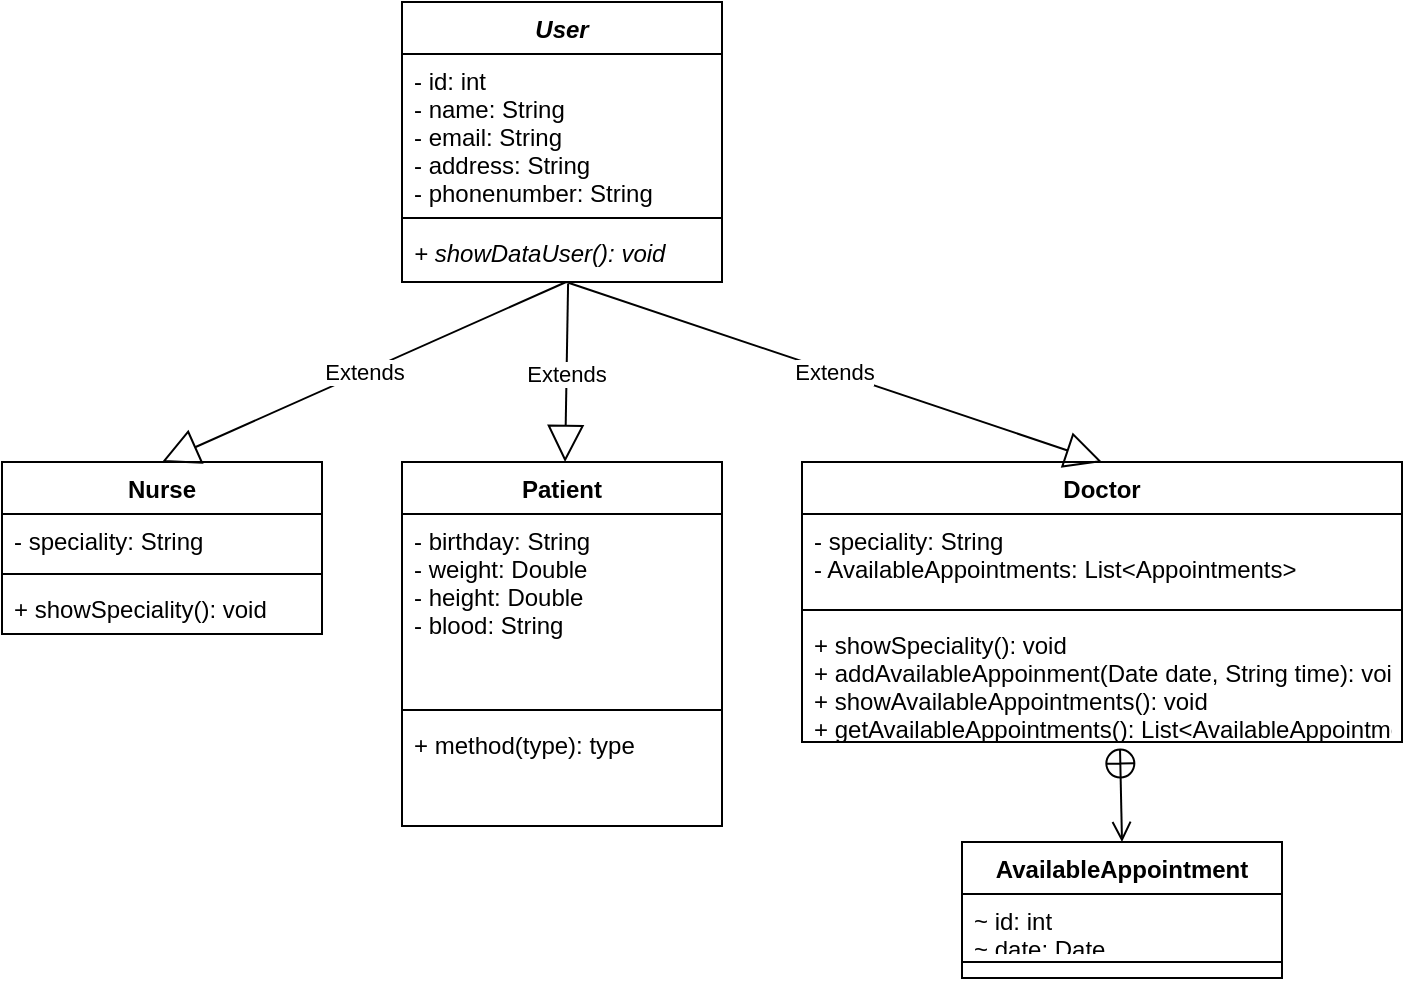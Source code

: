 <mxfile version="14.9.8" type="github">
  <diagram id="C5RBs43oDa-KdzZeNtuy" name="Page-1">
    <mxGraphModel dx="1673" dy="896" grid="1" gridSize="10" guides="1" tooltips="1" connect="1" arrows="1" fold="1" page="1" pageScale="1" pageWidth="690" pageHeight="980" math="0" shadow="0">
      <root>
        <mxCell id="WIyWlLk6GJQsqaUBKTNV-0" />
        <mxCell id="WIyWlLk6GJQsqaUBKTNV-1" parent="WIyWlLk6GJQsqaUBKTNV-0" />
        <mxCell id="YXC68n04Wp4YI0rS6X4y-0" value="Nurse" style="swimlane;fontStyle=1;align=center;verticalAlign=top;childLayout=stackLayout;horizontal=1;startSize=26;horizontalStack=0;resizeParent=1;resizeParentMax=0;resizeLast=0;collapsible=1;marginBottom=0;" vertex="1" parent="WIyWlLk6GJQsqaUBKTNV-1">
          <mxGeometry x="120" y="240" width="160" height="86" as="geometry" />
        </mxCell>
        <mxCell id="YXC68n04Wp4YI0rS6X4y-1" value="- speciality: String" style="text;strokeColor=none;fillColor=none;align=left;verticalAlign=top;spacingLeft=4;spacingRight=4;overflow=hidden;rotatable=0;points=[[0,0.5],[1,0.5]];portConstraint=eastwest;" vertex="1" parent="YXC68n04Wp4YI0rS6X4y-0">
          <mxGeometry y="26" width="160" height="26" as="geometry" />
        </mxCell>
        <mxCell id="YXC68n04Wp4YI0rS6X4y-2" value="" style="line;strokeWidth=1;fillColor=none;align=left;verticalAlign=middle;spacingTop=-1;spacingLeft=3;spacingRight=3;rotatable=0;labelPosition=right;points=[];portConstraint=eastwest;" vertex="1" parent="YXC68n04Wp4YI0rS6X4y-0">
          <mxGeometry y="52" width="160" height="8" as="geometry" />
        </mxCell>
        <mxCell id="YXC68n04Wp4YI0rS6X4y-3" value="+ showSpeciality(): void" style="text;strokeColor=none;fillColor=none;align=left;verticalAlign=top;spacingLeft=4;spacingRight=4;overflow=hidden;rotatable=0;points=[[0,0.5],[1,0.5]];portConstraint=eastwest;" vertex="1" parent="YXC68n04Wp4YI0rS6X4y-0">
          <mxGeometry y="60" width="160" height="26" as="geometry" />
        </mxCell>
        <mxCell id="YXC68n04Wp4YI0rS6X4y-4" value="User" style="swimlane;fontStyle=3;align=center;verticalAlign=top;childLayout=stackLayout;horizontal=1;startSize=26;horizontalStack=0;resizeParent=1;resizeParentMax=0;resizeLast=0;collapsible=1;marginBottom=0;whiteSpace=wrap;" vertex="1" parent="WIyWlLk6GJQsqaUBKTNV-1">
          <mxGeometry x="320" y="10" width="160" height="140" as="geometry" />
        </mxCell>
        <mxCell id="YXC68n04Wp4YI0rS6X4y-5" value="- id: int&#xa;- name: String&#xa;- email: String&#xa;- address: String&#xa;- phonenumber: String" style="text;strokeColor=none;fillColor=none;align=left;verticalAlign=top;spacingLeft=4;spacingRight=4;overflow=hidden;rotatable=0;points=[[0,0.5],[1,0.5]];portConstraint=eastwest;" vertex="1" parent="YXC68n04Wp4YI0rS6X4y-4">
          <mxGeometry y="26" width="160" height="78" as="geometry" />
        </mxCell>
        <mxCell id="YXC68n04Wp4YI0rS6X4y-6" value="" style="line;strokeWidth=1;fillColor=none;align=left;verticalAlign=middle;spacingTop=-1;spacingLeft=3;spacingRight=3;rotatable=0;labelPosition=right;points=[];portConstraint=eastwest;" vertex="1" parent="YXC68n04Wp4YI0rS6X4y-4">
          <mxGeometry y="104" width="160" height="8" as="geometry" />
        </mxCell>
        <mxCell id="YXC68n04Wp4YI0rS6X4y-7" value="+ showDataUser(): void" style="text;strokeColor=none;fillColor=none;align=left;verticalAlign=top;spacingLeft=4;spacingRight=4;overflow=hidden;rotatable=0;points=[[0,0.5],[1,0.5]];portConstraint=eastwest;fontStyle=2" vertex="1" parent="YXC68n04Wp4YI0rS6X4y-4">
          <mxGeometry y="112" width="160" height="28" as="geometry" />
        </mxCell>
        <mxCell id="YXC68n04Wp4YI0rS6X4y-12" value="Patient" style="swimlane;fontStyle=1;align=center;verticalAlign=top;childLayout=stackLayout;horizontal=1;startSize=26;horizontalStack=0;resizeParent=1;resizeParentMax=0;resizeLast=0;collapsible=1;marginBottom=0;" vertex="1" parent="WIyWlLk6GJQsqaUBKTNV-1">
          <mxGeometry x="320" y="240" width="160" height="182" as="geometry" />
        </mxCell>
        <mxCell id="YXC68n04Wp4YI0rS6X4y-13" value="- birthday: String&#xa;- weight: Double&#xa;- height: Double&#xa;- blood: String" style="text;strokeColor=none;fillColor=none;align=left;verticalAlign=top;spacingLeft=4;spacingRight=4;overflow=hidden;rotatable=0;points=[[0,0.5],[1,0.5]];portConstraint=eastwest;" vertex="1" parent="YXC68n04Wp4YI0rS6X4y-12">
          <mxGeometry y="26" width="160" height="94" as="geometry" />
        </mxCell>
        <mxCell id="YXC68n04Wp4YI0rS6X4y-14" value="" style="line;strokeWidth=1;fillColor=none;align=left;verticalAlign=middle;spacingTop=-1;spacingLeft=3;spacingRight=3;rotatable=0;labelPosition=right;points=[];portConstraint=eastwest;" vertex="1" parent="YXC68n04Wp4YI0rS6X4y-12">
          <mxGeometry y="120" width="160" height="8" as="geometry" />
        </mxCell>
        <mxCell id="YXC68n04Wp4YI0rS6X4y-15" value="+ method(type): type" style="text;strokeColor=none;fillColor=none;align=left;verticalAlign=top;spacingLeft=4;spacingRight=4;overflow=hidden;rotatable=0;points=[[0,0.5],[1,0.5]];portConstraint=eastwest;" vertex="1" parent="YXC68n04Wp4YI0rS6X4y-12">
          <mxGeometry y="128" width="160" height="54" as="geometry" />
        </mxCell>
        <mxCell id="YXC68n04Wp4YI0rS6X4y-16" value="Doctor&#xa;" style="swimlane;fontStyle=1;align=center;verticalAlign=top;childLayout=stackLayout;horizontal=1;startSize=26;horizontalStack=0;resizeParent=1;resizeParentMax=0;resizeLast=0;collapsible=1;marginBottom=0;" vertex="1" parent="WIyWlLk6GJQsqaUBKTNV-1">
          <mxGeometry x="520" y="240" width="300" height="140" as="geometry" />
        </mxCell>
        <mxCell id="YXC68n04Wp4YI0rS6X4y-17" value="- speciality: String&#xa;- AvailableAppointments: List&lt;Appointments&gt;&#xa;" style="text;strokeColor=none;fillColor=none;align=left;verticalAlign=top;spacingLeft=4;spacingRight=4;overflow=hidden;rotatable=0;points=[[0,0.5],[1,0.5]];portConstraint=eastwest;" vertex="1" parent="YXC68n04Wp4YI0rS6X4y-16">
          <mxGeometry y="26" width="300" height="44" as="geometry" />
        </mxCell>
        <mxCell id="YXC68n04Wp4YI0rS6X4y-18" value="" style="line;strokeWidth=1;fillColor=none;align=left;verticalAlign=middle;spacingTop=-1;spacingLeft=3;spacingRight=3;rotatable=0;labelPosition=right;points=[];portConstraint=eastwest;" vertex="1" parent="YXC68n04Wp4YI0rS6X4y-16">
          <mxGeometry y="70" width="300" height="8" as="geometry" />
        </mxCell>
        <mxCell id="YXC68n04Wp4YI0rS6X4y-19" value="+ showSpeciality(): void&#xa;+ addAvailableAppoinment(Date date, String time): void&#xa;+ showAvailableAppointments(): void&#xa;+ getAvailableAppointments(): List&lt;AvailableAppointment&gt;&#xa;" style="text;strokeColor=none;fillColor=none;align=left;verticalAlign=top;spacingLeft=4;spacingRight=4;overflow=hidden;rotatable=0;points=[[0,0.5],[1,0.5]];portConstraint=eastwest;" vertex="1" parent="YXC68n04Wp4YI0rS6X4y-16">
          <mxGeometry y="78" width="300" height="62" as="geometry" />
        </mxCell>
        <mxCell id="YXC68n04Wp4YI0rS6X4y-32" value="Extends" style="endArrow=block;endSize=16;endFill=0;html=1;exitX=0.513;exitY=1;exitDx=0;exitDy=0;exitPerimeter=0;entryX=0.5;entryY=0;entryDx=0;entryDy=0;" edge="1" parent="WIyWlLk6GJQsqaUBKTNV-1" source="YXC68n04Wp4YI0rS6X4y-7" target="YXC68n04Wp4YI0rS6X4y-0">
          <mxGeometry width="160" relative="1" as="geometry">
            <mxPoint x="350" y="210" as="sourcePoint" />
            <mxPoint x="510" y="210" as="targetPoint" />
          </mxGeometry>
        </mxCell>
        <mxCell id="YXC68n04Wp4YI0rS6X4y-33" value="Extends" style="endArrow=block;endSize=16;endFill=0;html=1;exitX=0.519;exitY=1.036;exitDx=0;exitDy=0;exitPerimeter=0;" edge="1" parent="WIyWlLk6GJQsqaUBKTNV-1" source="YXC68n04Wp4YI0rS6X4y-7" target="YXC68n04Wp4YI0rS6X4y-12">
          <mxGeometry width="160" relative="1" as="geometry">
            <mxPoint x="412.08" y="160" as="sourcePoint" />
            <mxPoint x="210" y="250" as="targetPoint" />
          </mxGeometry>
        </mxCell>
        <mxCell id="YXC68n04Wp4YI0rS6X4y-34" value="Extends" style="endArrow=block;endSize=16;endFill=0;html=1;exitX=0.513;exitY=1;exitDx=0;exitDy=0;exitPerimeter=0;entryX=0.5;entryY=0;entryDx=0;entryDy=0;" edge="1" parent="WIyWlLk6GJQsqaUBKTNV-1" source="YXC68n04Wp4YI0rS6X4y-7" target="YXC68n04Wp4YI0rS6X4y-16">
          <mxGeometry width="160" relative="1" as="geometry">
            <mxPoint x="413.04" y="161.008" as="sourcePoint" />
            <mxPoint x="410.99" y="250" as="targetPoint" />
          </mxGeometry>
        </mxCell>
        <mxCell id="YXC68n04Wp4YI0rS6X4y-36" value="" style="endArrow=open;startArrow=circlePlus;endFill=0;startFill=0;endSize=8;html=1;exitX=0.53;exitY=1.045;exitDx=0;exitDy=0;exitPerimeter=0;entryX=0.5;entryY=0;entryDx=0;entryDy=0;" edge="1" parent="WIyWlLk6GJQsqaUBKTNV-1" source="YXC68n04Wp4YI0rS6X4y-19" target="YXC68n04Wp4YI0rS6X4y-37">
          <mxGeometry width="160" relative="1" as="geometry">
            <mxPoint x="620" y="410" as="sourcePoint" />
            <mxPoint x="780" y="410" as="targetPoint" />
          </mxGeometry>
        </mxCell>
        <mxCell id="YXC68n04Wp4YI0rS6X4y-37" value="AvailableAppointment" style="swimlane;fontStyle=1;align=center;verticalAlign=top;childLayout=stackLayout;horizontal=1;startSize=26;horizontalStack=0;resizeParent=1;resizeParentMax=0;resizeLast=0;collapsible=1;marginBottom=0;" vertex="1" parent="WIyWlLk6GJQsqaUBKTNV-1">
          <mxGeometry x="600" y="430" width="160" height="68" as="geometry" />
        </mxCell>
        <mxCell id="YXC68n04Wp4YI0rS6X4y-38" value="~ id: int&#xa;~ date: Date&#xa;~ time: String" style="text;strokeColor=none;fillColor=none;align=left;verticalAlign=top;spacingLeft=4;spacingRight=4;overflow=hidden;rotatable=0;points=[[0,0.5],[1,0.5]];portConstraint=eastwest;" vertex="1" parent="YXC68n04Wp4YI0rS6X4y-37">
          <mxGeometry y="26" width="160" height="26" as="geometry" />
        </mxCell>
        <mxCell id="YXC68n04Wp4YI0rS6X4y-39" value="" style="line;strokeWidth=1;fillColor=none;align=left;verticalAlign=middle;spacingTop=-1;spacingLeft=3;spacingRight=3;rotatable=0;labelPosition=right;points=[];portConstraint=eastwest;" vertex="1" parent="YXC68n04Wp4YI0rS6X4y-37">
          <mxGeometry y="52" width="160" height="16" as="geometry" />
        </mxCell>
      </root>
    </mxGraphModel>
  </diagram>
</mxfile>
